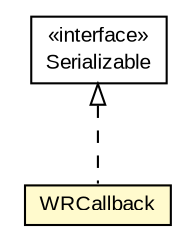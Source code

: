 #!/usr/local/bin/dot
#
# Class diagram 
# Generated by UMLGraph version 5.3 (http://www.umlgraph.org/)
#

digraph G {
	edge [fontname="arial",fontsize=10,labelfontname="arial",labelfontsize=10];
	node [fontname="arial",fontsize=10,shape=plaintext];
	nodesep=0.25;
	ranksep=0.5;
	// context.arch.logging.hibernate.WRCallback
	c160340 [label=<<table title="context.arch.logging.hibernate.WRCallback" border="0" cellborder="1" cellspacing="0" cellpadding="2" port="p" bgcolor="lemonChiffon" href="./WRCallback.html">
		<tr><td><table border="0" cellspacing="0" cellpadding="1">
<tr><td align="center" balign="center"> WRCallback </td></tr>
		</table></td></tr>
		</table>>, fontname="arial", fontcolor="black", fontsize=10.0];
	//context.arch.logging.hibernate.WRCallback implements java.io.Serializable
	c160357:p -> c160340:p [dir=back,arrowtail=empty,style=dashed];
	// java.io.Serializable
	c160357 [label=<<table title="java.io.Serializable" border="0" cellborder="1" cellspacing="0" cellpadding="2" port="p" href="http://java.sun.com/j2se/1.4.2/docs/api/java/io/Serializable.html">
		<tr><td><table border="0" cellspacing="0" cellpadding="1">
<tr><td align="center" balign="center"> &#171;interface&#187; </td></tr>
<tr><td align="center" balign="center"> Serializable </td></tr>
		</table></td></tr>
		</table>>, fontname="arial", fontcolor="black", fontsize=10.0];
}

